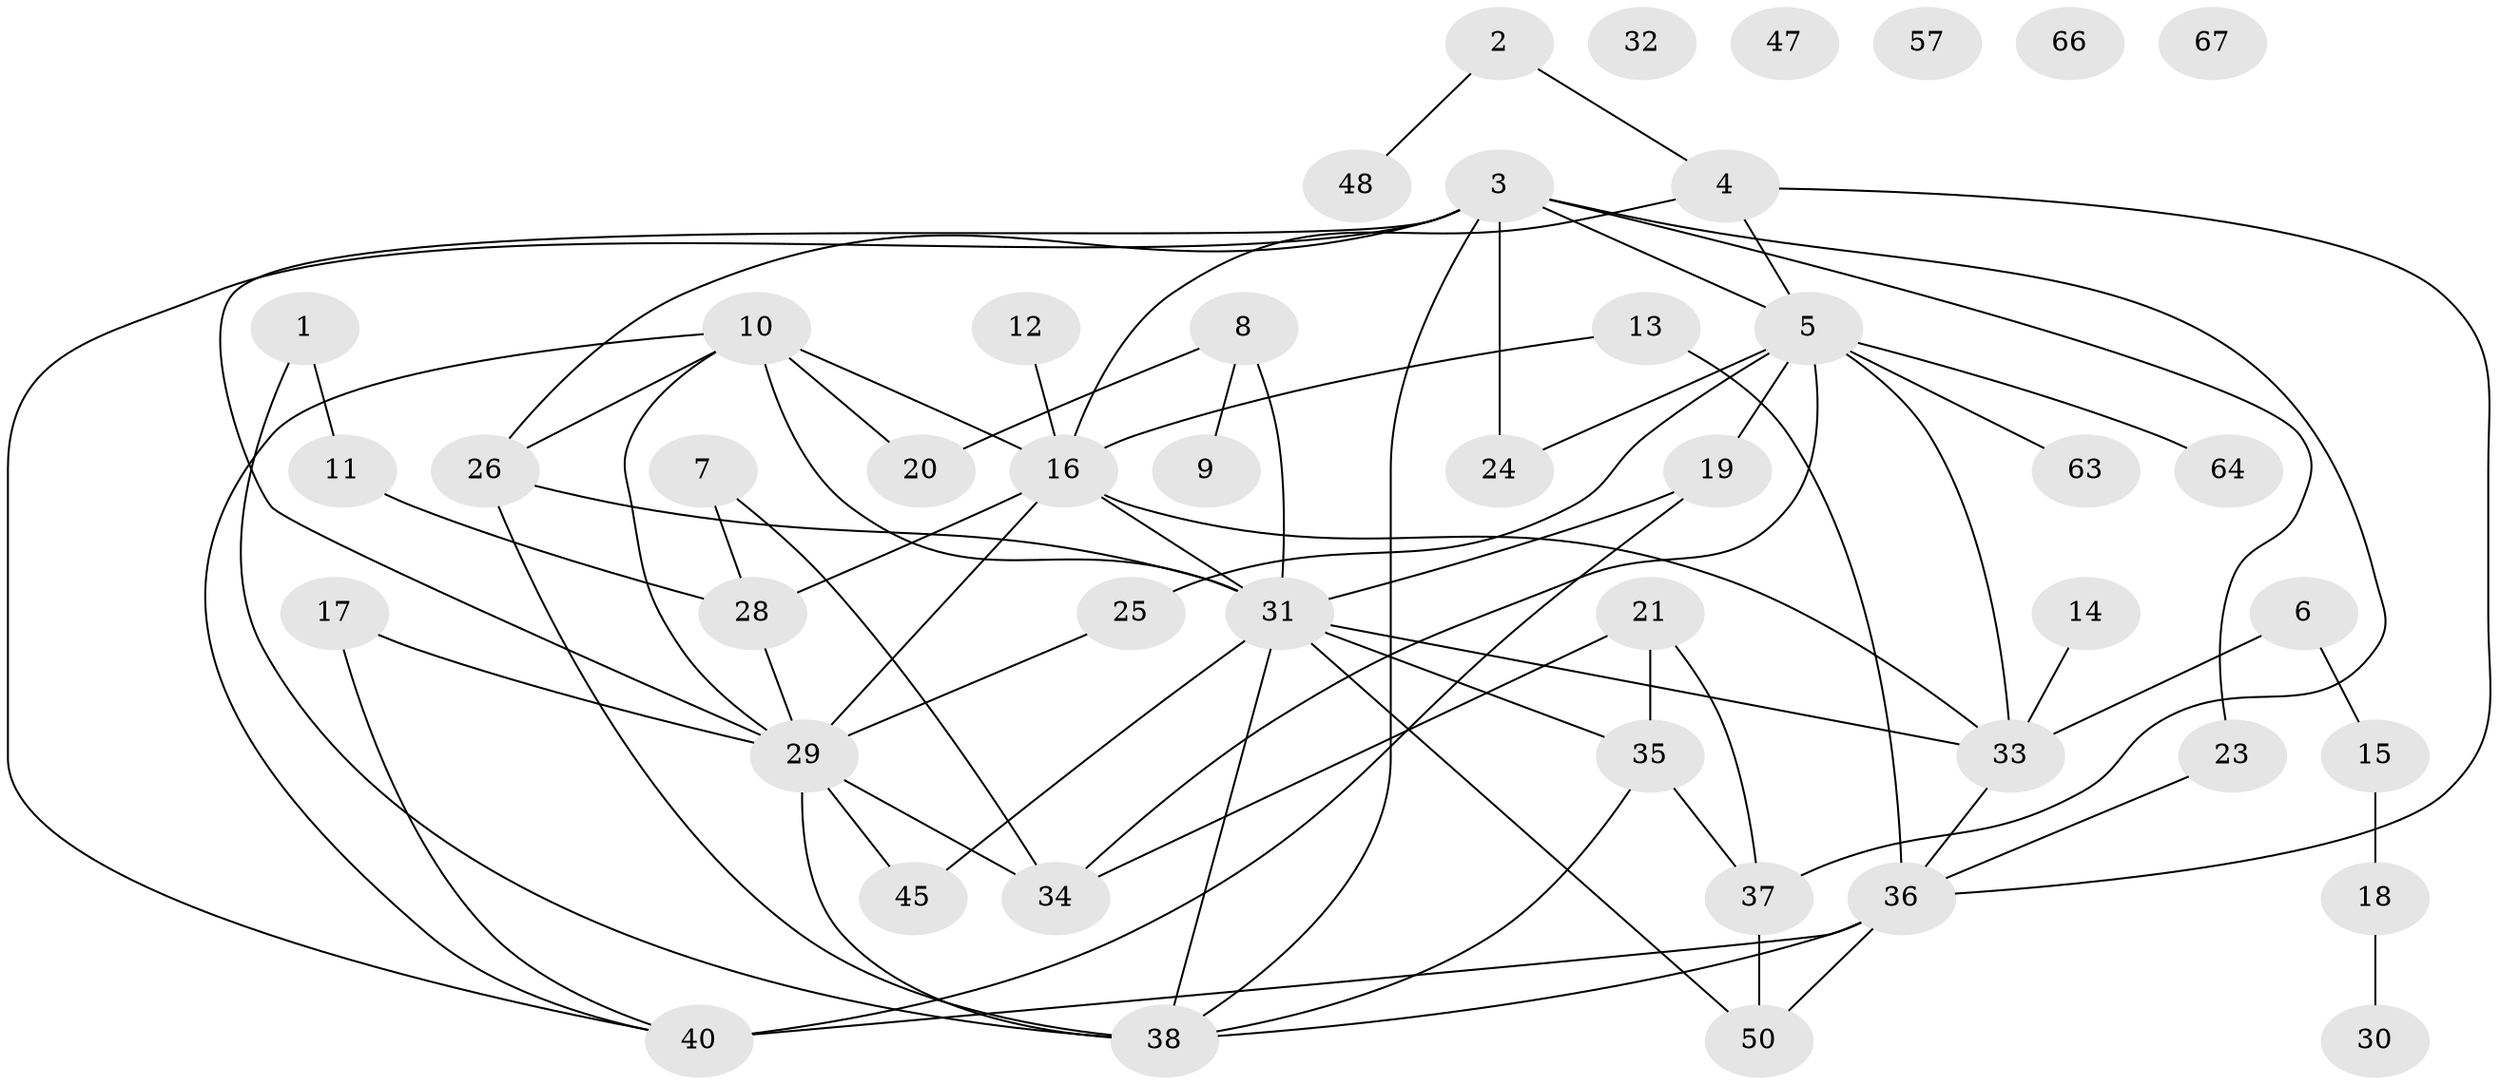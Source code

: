 // original degree distribution, {3: 0.16417910447761194, 2: 0.2537313432835821, 6: 0.04477611940298507, 5: 0.08955223880597014, 1: 0.1791044776119403, 4: 0.16417910447761194, 7: 0.04477611940298507, 0: 0.05970149253731343}
// Generated by graph-tools (version 1.1) at 2025/16/03/04/25 18:16:30]
// undirected, 46 vertices, 73 edges
graph export_dot {
graph [start="1"]
  node [color=gray90,style=filled];
  1 [super="+27"];
  2;
  3 [super="+58"];
  4 [super="+61"];
  5 [super="+42"];
  6;
  7;
  8;
  9;
  10 [super="+41"];
  11;
  12;
  13;
  14;
  15;
  16 [super="+22+62"];
  17;
  18;
  19;
  20;
  21;
  23;
  24;
  25;
  26 [super="+39+60"];
  28;
  29 [super="+56+49"];
  30;
  31 [super="+44+54"];
  32;
  33;
  34;
  35;
  36 [super="+51+53"];
  37;
  38;
  40 [super="+59"];
  45 [super="+46"];
  47;
  48;
  50;
  57 [super="+65"];
  63;
  64;
  66;
  67;
  1 -- 11;
  1 -- 38;
  2 -- 4;
  2 -- 48;
  3 -- 24;
  3 -- 37;
  3 -- 38;
  3 -- 26;
  3 -- 29;
  3 -- 40;
  3 -- 5;
  3 -- 23;
  4 -- 5;
  4 -- 16;
  4 -- 36;
  5 -- 25;
  5 -- 64;
  5 -- 33 [weight=2];
  5 -- 34;
  5 -- 19;
  5 -- 24;
  5 -- 63;
  6 -- 15;
  6 -- 33;
  7 -- 28;
  7 -- 34;
  8 -- 9;
  8 -- 20;
  8 -- 31;
  10 -- 20;
  10 -- 26;
  10 -- 31;
  10 -- 16;
  10 -- 40;
  10 -- 29;
  11 -- 28;
  12 -- 16;
  13 -- 16;
  13 -- 36;
  14 -- 33;
  15 -- 18;
  16 -- 28;
  16 -- 33;
  16 -- 29;
  16 -- 31;
  17 -- 40;
  17 -- 29;
  18 -- 30;
  19 -- 40;
  19 -- 31;
  21 -- 34;
  21 -- 35;
  21 -- 37;
  23 -- 36;
  25 -- 29;
  26 -- 31;
  26 -- 38;
  28 -- 29;
  29 -- 34;
  29 -- 38;
  29 -- 45;
  31 -- 50;
  31 -- 35;
  31 -- 45;
  31 -- 33;
  31 -- 38;
  33 -- 36;
  35 -- 37;
  35 -- 38;
  36 -- 40 [weight=2];
  36 -- 50;
  36 -- 38;
  37 -- 50;
}
